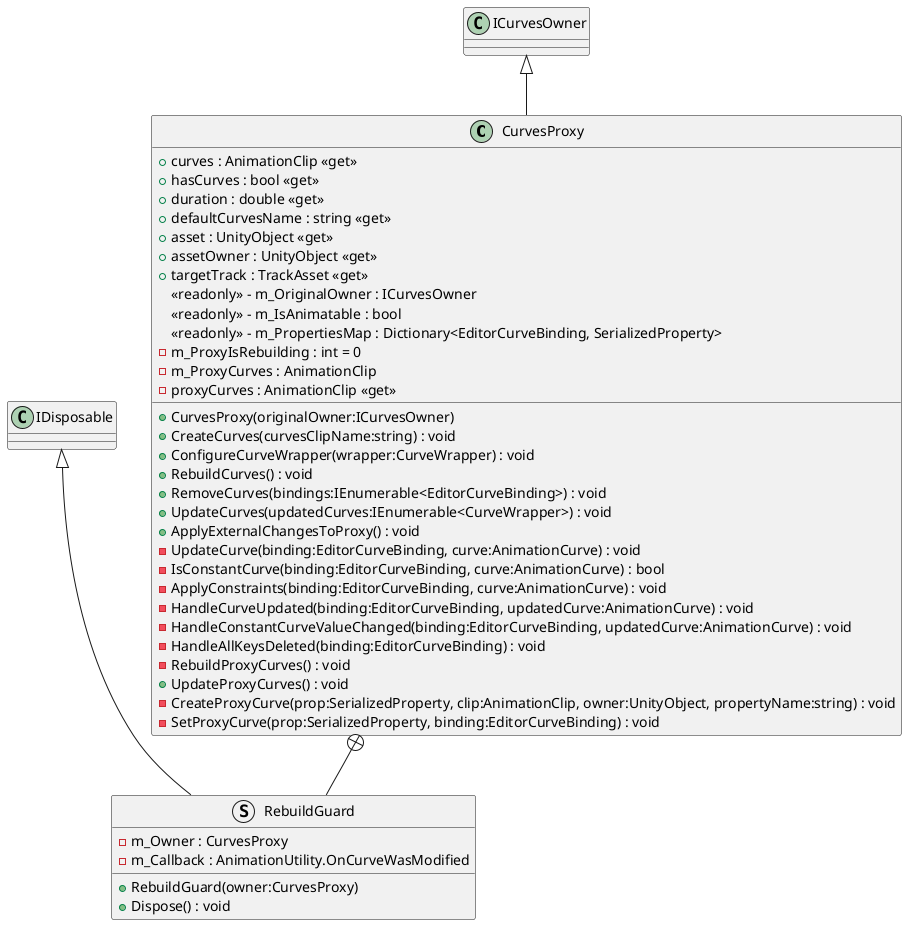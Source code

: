 @startuml
class CurvesProxy {
    + curves : AnimationClip <<get>>
    + hasCurves : bool <<get>>
    + duration : double <<get>>
    + defaultCurvesName : string <<get>>
    + asset : UnityObject <<get>>
    + assetOwner : UnityObject <<get>>
    + targetTrack : TrackAsset <<get>>
    <<readonly>> - m_OriginalOwner : ICurvesOwner
    <<readonly>> - m_IsAnimatable : bool
    <<readonly>> - m_PropertiesMap : Dictionary<EditorCurveBinding, SerializedProperty>
    - m_ProxyIsRebuilding : int = 0
    - m_ProxyCurves : AnimationClip
    - proxyCurves : AnimationClip <<get>>
    + CurvesProxy(originalOwner:ICurvesOwner)
    + CreateCurves(curvesClipName:string) : void
    + ConfigureCurveWrapper(wrapper:CurveWrapper) : void
    + RebuildCurves() : void
    + RemoveCurves(bindings:IEnumerable<EditorCurveBinding>) : void
    + UpdateCurves(updatedCurves:IEnumerable<CurveWrapper>) : void
    + ApplyExternalChangesToProxy() : void
    - UpdateCurve(binding:EditorCurveBinding, curve:AnimationCurve) : void
    - IsConstantCurve(binding:EditorCurveBinding, curve:AnimationCurve) : bool
    - ApplyConstraints(binding:EditorCurveBinding, curve:AnimationCurve) : void
    - HandleCurveUpdated(binding:EditorCurveBinding, updatedCurve:AnimationCurve) : void
    - HandleConstantCurveValueChanged(binding:EditorCurveBinding, updatedCurve:AnimationCurve) : void
    - HandleAllKeysDeleted(binding:EditorCurveBinding) : void
    - RebuildProxyCurves() : void
    + UpdateProxyCurves() : void
    - CreateProxyCurve(prop:SerializedProperty, clip:AnimationClip, owner:UnityObject, propertyName:string) : void
    - SetProxyCurve(prop:SerializedProperty, binding:EditorCurveBinding) : void
}
struct RebuildGuard {
    - m_Owner : CurvesProxy
    - m_Callback : AnimationUtility.OnCurveWasModified
    + RebuildGuard(owner:CurvesProxy)
    + Dispose() : void
}
ICurvesOwner <|-- CurvesProxy
CurvesProxy +-- RebuildGuard
IDisposable <|-- RebuildGuard
@enduml
